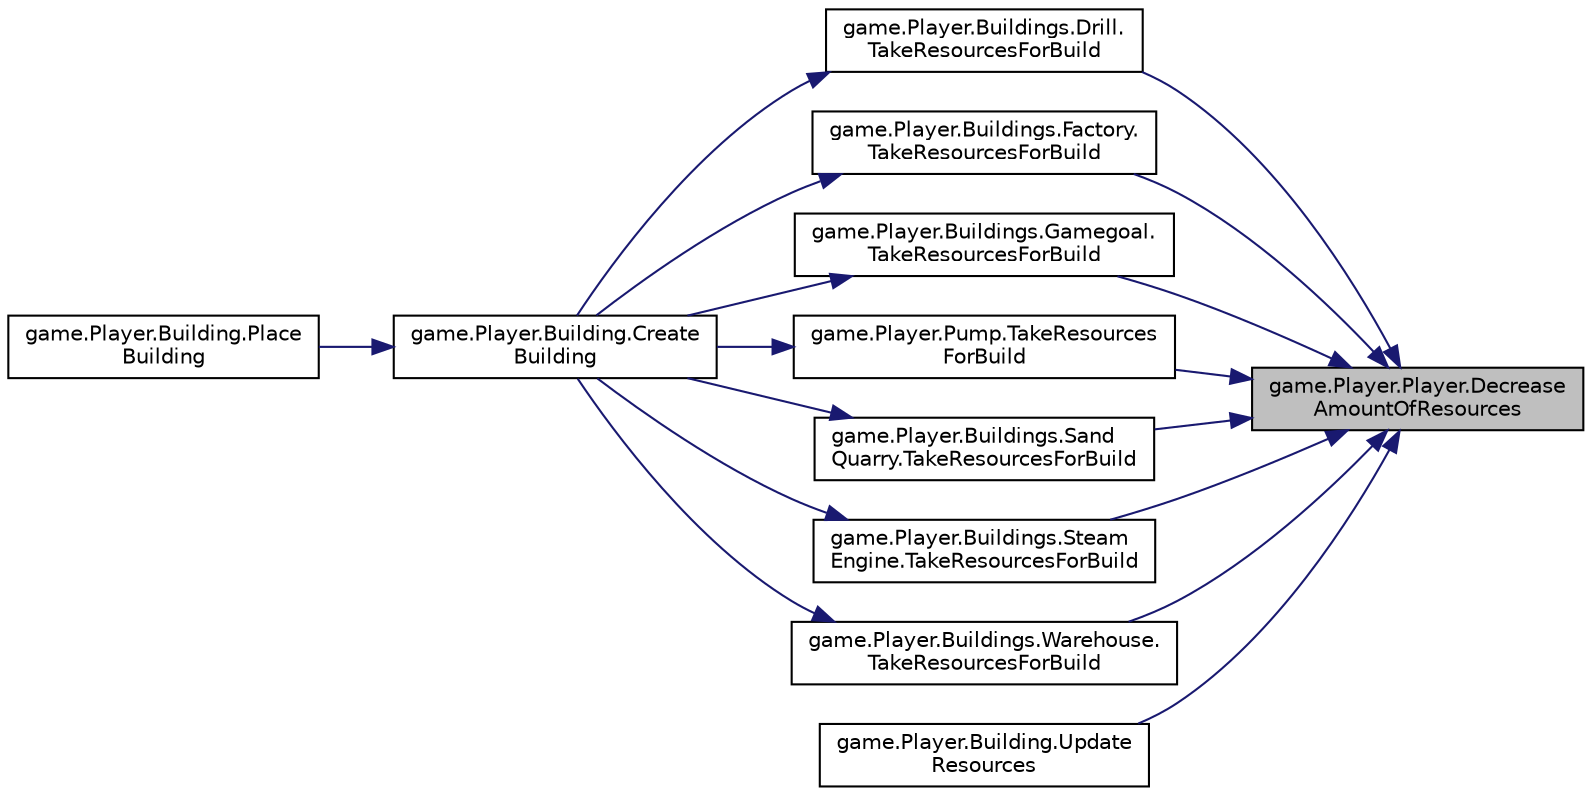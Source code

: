 digraph "game.Player.Player.DecreaseAmountOfResources"
{
 // LATEX_PDF_SIZE
  edge [fontname="Helvetica",fontsize="10",labelfontname="Helvetica",labelfontsize="10"];
  node [fontname="Helvetica",fontsize="10",shape=record];
  rankdir="RL";
  Node1 [label="game.Player.Player.Decrease\lAmountOfResources",height=0.2,width=0.4,color="black", fillcolor="grey75", style="filled", fontcolor="black",tooltip="Метод уменьшает кол-во ресурса."];
  Node1 -> Node2 [dir="back",color="midnightblue",fontsize="10",style="solid"];
  Node2 [label="game.Player.Buildings.Drill.\lTakeResourcesForBuild",height=0.2,width=0.4,color="black", fillcolor="white", style="filled",URL="$a00120.html#af50f573ada498a027ce9af50bcec063d",tooltip="Метод забирает ресурсу у игрока. В замен игрок получает добычу железа."];
  Node2 -> Node3 [dir="back",color="midnightblue",fontsize="10",style="solid"];
  Node3 [label="game.Player.Building.Create\lBuilding",height=0.2,width=0.4,color="black", fillcolor="white", style="filled",URL="$a00116.html#a628d8c6d11231b2f9d0839d781605b15",tooltip="Создаёт экземпляр одного из классов: Factory, Pump, Drill, Gamegoal, Warehouse, SandQuarry,..."];
  Node3 -> Node4 [dir="back",color="midnightblue",fontsize="10",style="solid"];
  Node4 [label="game.Player.Building.Place\lBuilding",height=0.2,width=0.4,color="black", fillcolor="white", style="filled",URL="$a00116.html#ac7ab27e3ad701936e85fd6964ac23d04",tooltip="Размещает здание на игровой карте param mouseCoordinates - Координаты указателя мыши param pressedBut..."];
  Node1 -> Node5 [dir="back",color="midnightblue",fontsize="10",style="solid"];
  Node5 [label="game.Player.Buildings.Factory.\lTakeResourcesForBuild",height=0.2,width=0.4,color="black", fillcolor="white", style="filled",URL="$a00124.html#afbbbc6a93a279f0f42b299815e53eafb",tooltip="Метод забирает ресурсу у игрока. В замен строится здание и начинается производство компонентов."];
  Node5 -> Node3 [dir="back",color="midnightblue",fontsize="10",style="solid"];
  Node1 -> Node6 [dir="back",color="midnightblue",fontsize="10",style="solid"];
  Node6 [label="game.Player.Buildings.Gamegoal.\lTakeResourcesForBuild",height=0.2,width=0.4,color="black", fillcolor="white", style="filled",URL="$a00128.html#a362f79affecb51110b764e3072ff0a7a",tooltip="Метод забирает ресурсу у игрока. В замен строится здание и начинается производство компонентов."];
  Node6 -> Node3 [dir="back",color="midnightblue",fontsize="10",style="solid"];
  Node1 -> Node7 [dir="back",color="midnightblue",fontsize="10",style="solid"];
  Node7 [label="game.Player.Pump.TakeResources\lForBuild",height=0.2,width=0.4,color="black", fillcolor="white", style="filled",URL="$a00132.html#a517598394f9c3cd8f196345cc98c7add",tooltip="Метод забирает ресурсу у игрока. В замен строится здание и начинается добыча воды взамен на энергию."];
  Node7 -> Node3 [dir="back",color="midnightblue",fontsize="10",style="solid"];
  Node1 -> Node8 [dir="back",color="midnightblue",fontsize="10",style="solid"];
  Node8 [label="game.Player.Buildings.Sand\lQuarry.TakeResourcesForBuild",height=0.2,width=0.4,color="black", fillcolor="white", style="filled",URL="$a00136.html#a4c57f0efa036b81b4c20fd998c0dd810",tooltip="Метод забирает ресурсу у игрока. В замен строится здание и начинается добыча песка взамен на энергию."];
  Node8 -> Node3 [dir="back",color="midnightblue",fontsize="10",style="solid"];
  Node1 -> Node9 [dir="back",color="midnightblue",fontsize="10",style="solid"];
  Node9 [label="game.Player.Buildings.Steam\lEngine.TakeResourcesForBuild",height=0.2,width=0.4,color="black", fillcolor="white", style="filled",URL="$a00140.html#af565e0a56980a375648f675e34b3a065",tooltip="Метод забирает ресурсу у игрока. В замен строится здание и начинается переработка ресурсов."];
  Node9 -> Node3 [dir="back",color="midnightblue",fontsize="10",style="solid"];
  Node1 -> Node10 [dir="back",color="midnightblue",fontsize="10",style="solid"];
  Node10 [label="game.Player.Buildings.Warehouse.\lTakeResourcesForBuild",height=0.2,width=0.4,color="black", fillcolor="white", style="filled",URL="$a00144.html#aac156d025d68449a3663869adb412607",tooltip="Метод забирает ресурсу у игрока. В замен строится здание и увеличивает вместимость ресурсов."];
  Node10 -> Node3 [dir="back",color="midnightblue",fontsize="10",style="solid"];
  Node1 -> Node11 [dir="back",color="midnightblue",fontsize="10",style="solid"];
  Node11 [label="game.Player.Building.Update\lResources",height=0.2,width=0.4,color="black", fillcolor="white", style="filled",URL="$a00116.html#aaeebbb9fe21dea89f39493bd43dcb7b5",tooltip="Обновляет ресурсы игрока"];
}
